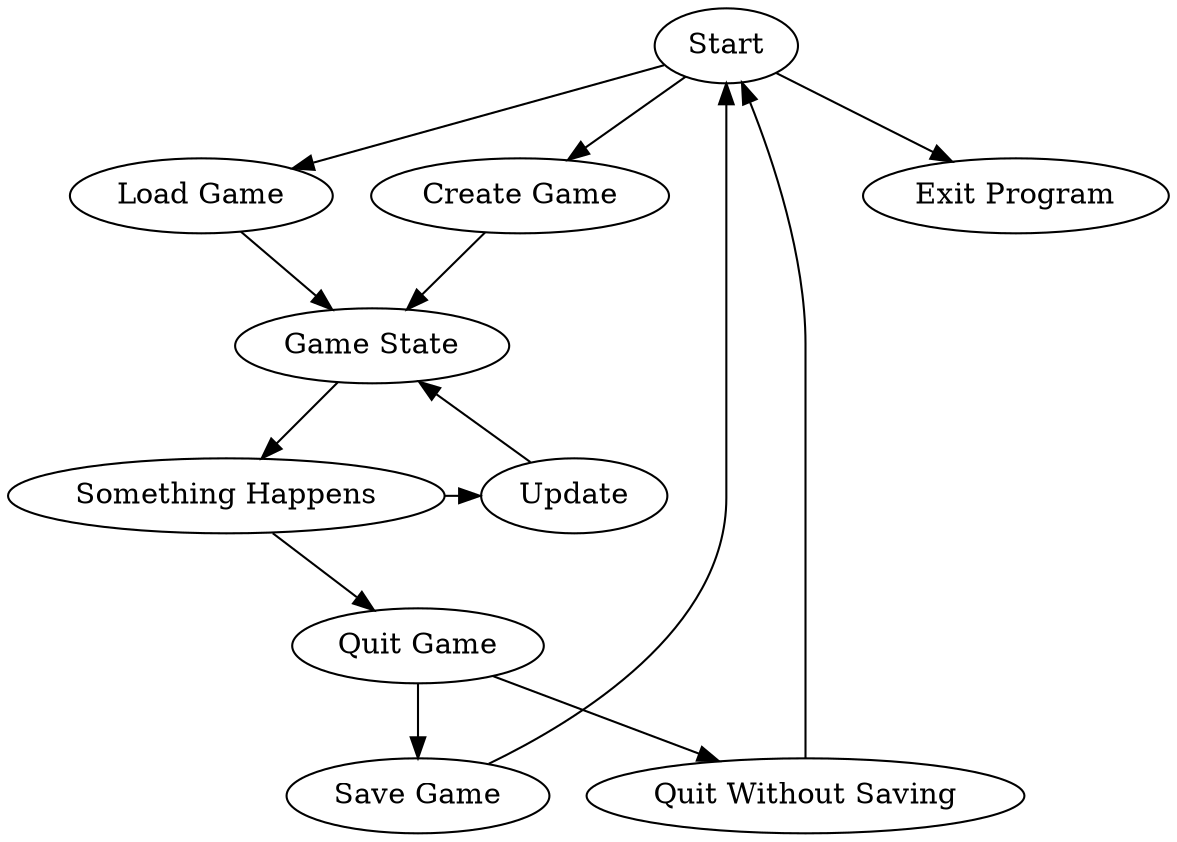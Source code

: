 digraph G {
  "Start" -> {"Create Game", "Load Game", "Exit Program"}
  { rank=same; "Create Game", "Load Game"}
  {"Create Game", "Load Game"} -> "Game State"
  "Game State" -> "Something Happens"
  "Something Happens" -> {"Update", "Quit Game"}
  { rank=same; "Something Happens", "Update" }
  "Update" -> "Game State"

  "Quit Game" -> {"Save Game", "Quit Without Saving"}
  {"Save Game", "Quit Without Saving"} -> "Start"
}
